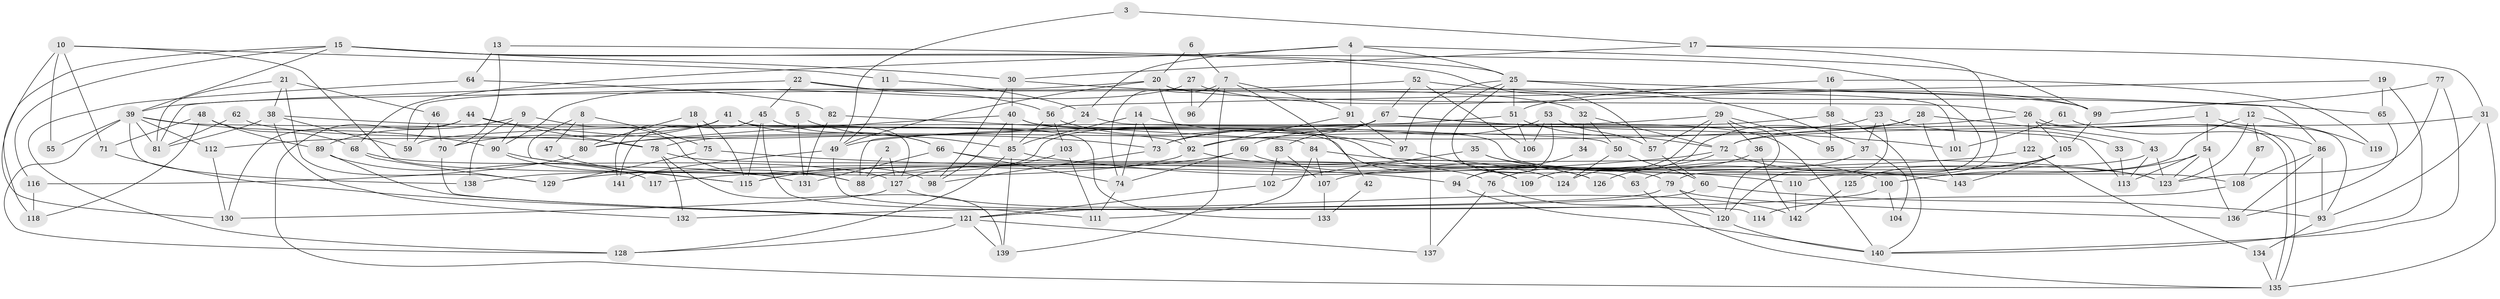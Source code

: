 // coarse degree distribution, {6: 0.18681318681318682, 5: 0.15384615384615385, 2: 0.07692307692307693, 4: 0.1978021978021978, 3: 0.17582417582417584, 8: 0.06593406593406594, 7: 0.07692307692307693, 11: 0.02197802197802198, 10: 0.01098901098901099, 9: 0.03296703296703297}
// Generated by graph-tools (version 1.1) at 2025/52/02/27/25 19:52:05]
// undirected, 143 vertices, 286 edges
graph export_dot {
graph [start="1"]
  node [color=gray90,style=filled];
  1;
  2;
  3;
  4;
  5;
  6;
  7;
  8;
  9;
  10;
  11;
  12;
  13;
  14;
  15;
  16;
  17;
  18;
  19;
  20;
  21;
  22;
  23;
  24;
  25;
  26;
  27;
  28;
  29;
  30;
  31;
  32;
  33;
  34;
  35;
  36;
  37;
  38;
  39;
  40;
  41;
  42;
  43;
  44;
  45;
  46;
  47;
  48;
  49;
  50;
  51;
  52;
  53;
  54;
  55;
  56;
  57;
  58;
  59;
  60;
  61;
  62;
  63;
  64;
  65;
  66;
  67;
  68;
  69;
  70;
  71;
  72;
  73;
  74;
  75;
  76;
  77;
  78;
  79;
  80;
  81;
  82;
  83;
  84;
  85;
  86;
  87;
  88;
  89;
  90;
  91;
  92;
  93;
  94;
  95;
  96;
  97;
  98;
  99;
  100;
  101;
  102;
  103;
  104;
  105;
  106;
  107;
  108;
  109;
  110;
  111;
  112;
  113;
  114;
  115;
  116;
  117;
  118;
  119;
  120;
  121;
  122;
  123;
  124;
  125;
  126;
  127;
  128;
  129;
  130;
  131;
  132;
  133;
  134;
  135;
  136;
  137;
  138;
  139;
  140;
  141;
  142;
  143;
  1 -- 54;
  1 -- 93;
  1 -- 72;
  2 -- 88;
  2 -- 127;
  3 -- 17;
  3 -- 49;
  4 -- 24;
  4 -- 91;
  4 -- 25;
  4 -- 68;
  4 -- 99;
  5 -- 85;
  5 -- 131;
  6 -- 7;
  6 -- 20;
  7 -- 139;
  7 -- 74;
  7 -- 42;
  7 -- 91;
  7 -- 96;
  8 -- 80;
  8 -- 115;
  8 -- 47;
  8 -- 75;
  9 -- 98;
  9 -- 138;
  9 -- 89;
  9 -- 90;
  10 -- 71;
  10 -- 88;
  10 -- 11;
  10 -- 55;
  10 -- 130;
  11 -- 49;
  11 -- 24;
  12 -- 123;
  12 -- 100;
  12 -- 87;
  12 -- 119;
  13 -- 25;
  13 -- 70;
  13 -- 64;
  14 -- 97;
  14 -- 74;
  14 -- 73;
  14 -- 85;
  15 -- 39;
  15 -- 57;
  15 -- 30;
  15 -- 116;
  15 -- 118;
  15 -- 120;
  16 -- 51;
  16 -- 58;
  16 -- 119;
  17 -- 110;
  17 -- 30;
  17 -- 31;
  18 -- 115;
  18 -- 80;
  18 -- 75;
  19 -- 140;
  19 -- 56;
  19 -- 65;
  20 -- 59;
  20 -- 26;
  20 -- 49;
  20 -- 92;
  20 -- 101;
  21 -- 81;
  21 -- 129;
  21 -- 38;
  21 -- 46;
  22 -- 45;
  22 -- 39;
  22 -- 56;
  22 -- 99;
  23 -- 79;
  23 -- 37;
  23 -- 33;
  23 -- 80;
  24 -- 78;
  24 -- 113;
  25 -- 86;
  25 -- 37;
  25 -- 51;
  25 -- 63;
  25 -- 97;
  25 -- 137;
  26 -- 135;
  26 -- 135;
  26 -- 49;
  26 -- 105;
  26 -- 122;
  27 -- 99;
  27 -- 90;
  27 -- 96;
  28 -- 109;
  28 -- 92;
  28 -- 43;
  28 -- 143;
  29 -- 57;
  29 -- 120;
  29 -- 36;
  29 -- 76;
  29 -- 88;
  29 -- 95;
  30 -- 40;
  30 -- 32;
  30 -- 98;
  31 -- 72;
  31 -- 93;
  31 -- 135;
  32 -- 72;
  32 -- 34;
  32 -- 50;
  33 -- 113;
  34 -- 94;
  35 -- 100;
  35 -- 102;
  35 -- 123;
  36 -- 126;
  36 -- 142;
  37 -- 63;
  37 -- 104;
  38 -- 92;
  38 -- 59;
  38 -- 81;
  38 -- 132;
  39 -- 50;
  39 -- 81;
  39 -- 55;
  39 -- 90;
  39 -- 112;
  39 -- 128;
  39 -- 138;
  40 -- 85;
  40 -- 98;
  40 -- 80;
  40 -- 108;
  40 -- 109;
  41 -- 112;
  41 -- 66;
  41 -- 70;
  41 -- 127;
  41 -- 133;
  41 -- 141;
  42 -- 133;
  43 -- 123;
  43 -- 88;
  43 -- 113;
  44 -- 130;
  44 -- 135;
  44 -- 73;
  44 -- 78;
  45 -- 111;
  45 -- 115;
  45 -- 66;
  45 -- 141;
  46 -- 59;
  46 -- 70;
  47 -- 88;
  48 -- 89;
  48 -- 118;
  48 -- 68;
  48 -- 71;
  49 -- 141;
  49 -- 114;
  50 -- 60;
  50 -- 124;
  51 -- 72;
  51 -- 59;
  51 -- 106;
  52 -- 65;
  52 -- 106;
  52 -- 67;
  52 -- 81;
  53 -- 94;
  53 -- 69;
  53 -- 57;
  53 -- 106;
  54 -- 113;
  54 -- 123;
  54 -- 100;
  54 -- 136;
  56 -- 85;
  56 -- 103;
  56 -- 126;
  57 -- 60;
  58 -- 73;
  58 -- 140;
  58 -- 95;
  60 -- 93;
  60 -- 121;
  61 -- 86;
  61 -- 101;
  62 -- 78;
  62 -- 81;
  63 -- 135;
  64 -- 128;
  64 -- 82;
  65 -- 136;
  66 -- 76;
  66 -- 74;
  66 -- 131;
  67 -- 73;
  67 -- 83;
  67 -- 101;
  67 -- 115;
  67 -- 140;
  68 -- 127;
  68 -- 129;
  69 -- 74;
  69 -- 115;
  69 -- 126;
  70 -- 121;
  71 -- 121;
  72 -- 143;
  72 -- 117;
  72 -- 124;
  73 -- 98;
  74 -- 111;
  75 -- 94;
  75 -- 129;
  76 -- 137;
  76 -- 120;
  77 -- 140;
  77 -- 99;
  77 -- 123;
  78 -- 79;
  78 -- 132;
  78 -- 139;
  79 -- 121;
  79 -- 120;
  79 -- 136;
  80 -- 116;
  82 -- 131;
  82 -- 84;
  83 -- 107;
  83 -- 102;
  84 -- 123;
  84 -- 107;
  84 -- 111;
  85 -- 128;
  85 -- 110;
  85 -- 139;
  86 -- 136;
  86 -- 93;
  86 -- 108;
  87 -- 108;
  89 -- 121;
  89 -- 117;
  90 -- 115;
  90 -- 131;
  91 -- 92;
  91 -- 97;
  92 -- 124;
  92 -- 138;
  93 -- 134;
  94 -- 140;
  97 -- 109;
  99 -- 105;
  100 -- 132;
  100 -- 104;
  102 -- 121;
  103 -- 127;
  103 -- 111;
  105 -- 107;
  105 -- 125;
  105 -- 143;
  107 -- 133;
  108 -- 114;
  110 -- 142;
  112 -- 130;
  116 -- 118;
  120 -- 140;
  121 -- 139;
  121 -- 128;
  121 -- 137;
  122 -- 129;
  122 -- 134;
  125 -- 142;
  127 -- 130;
  127 -- 142;
  134 -- 135;
}
